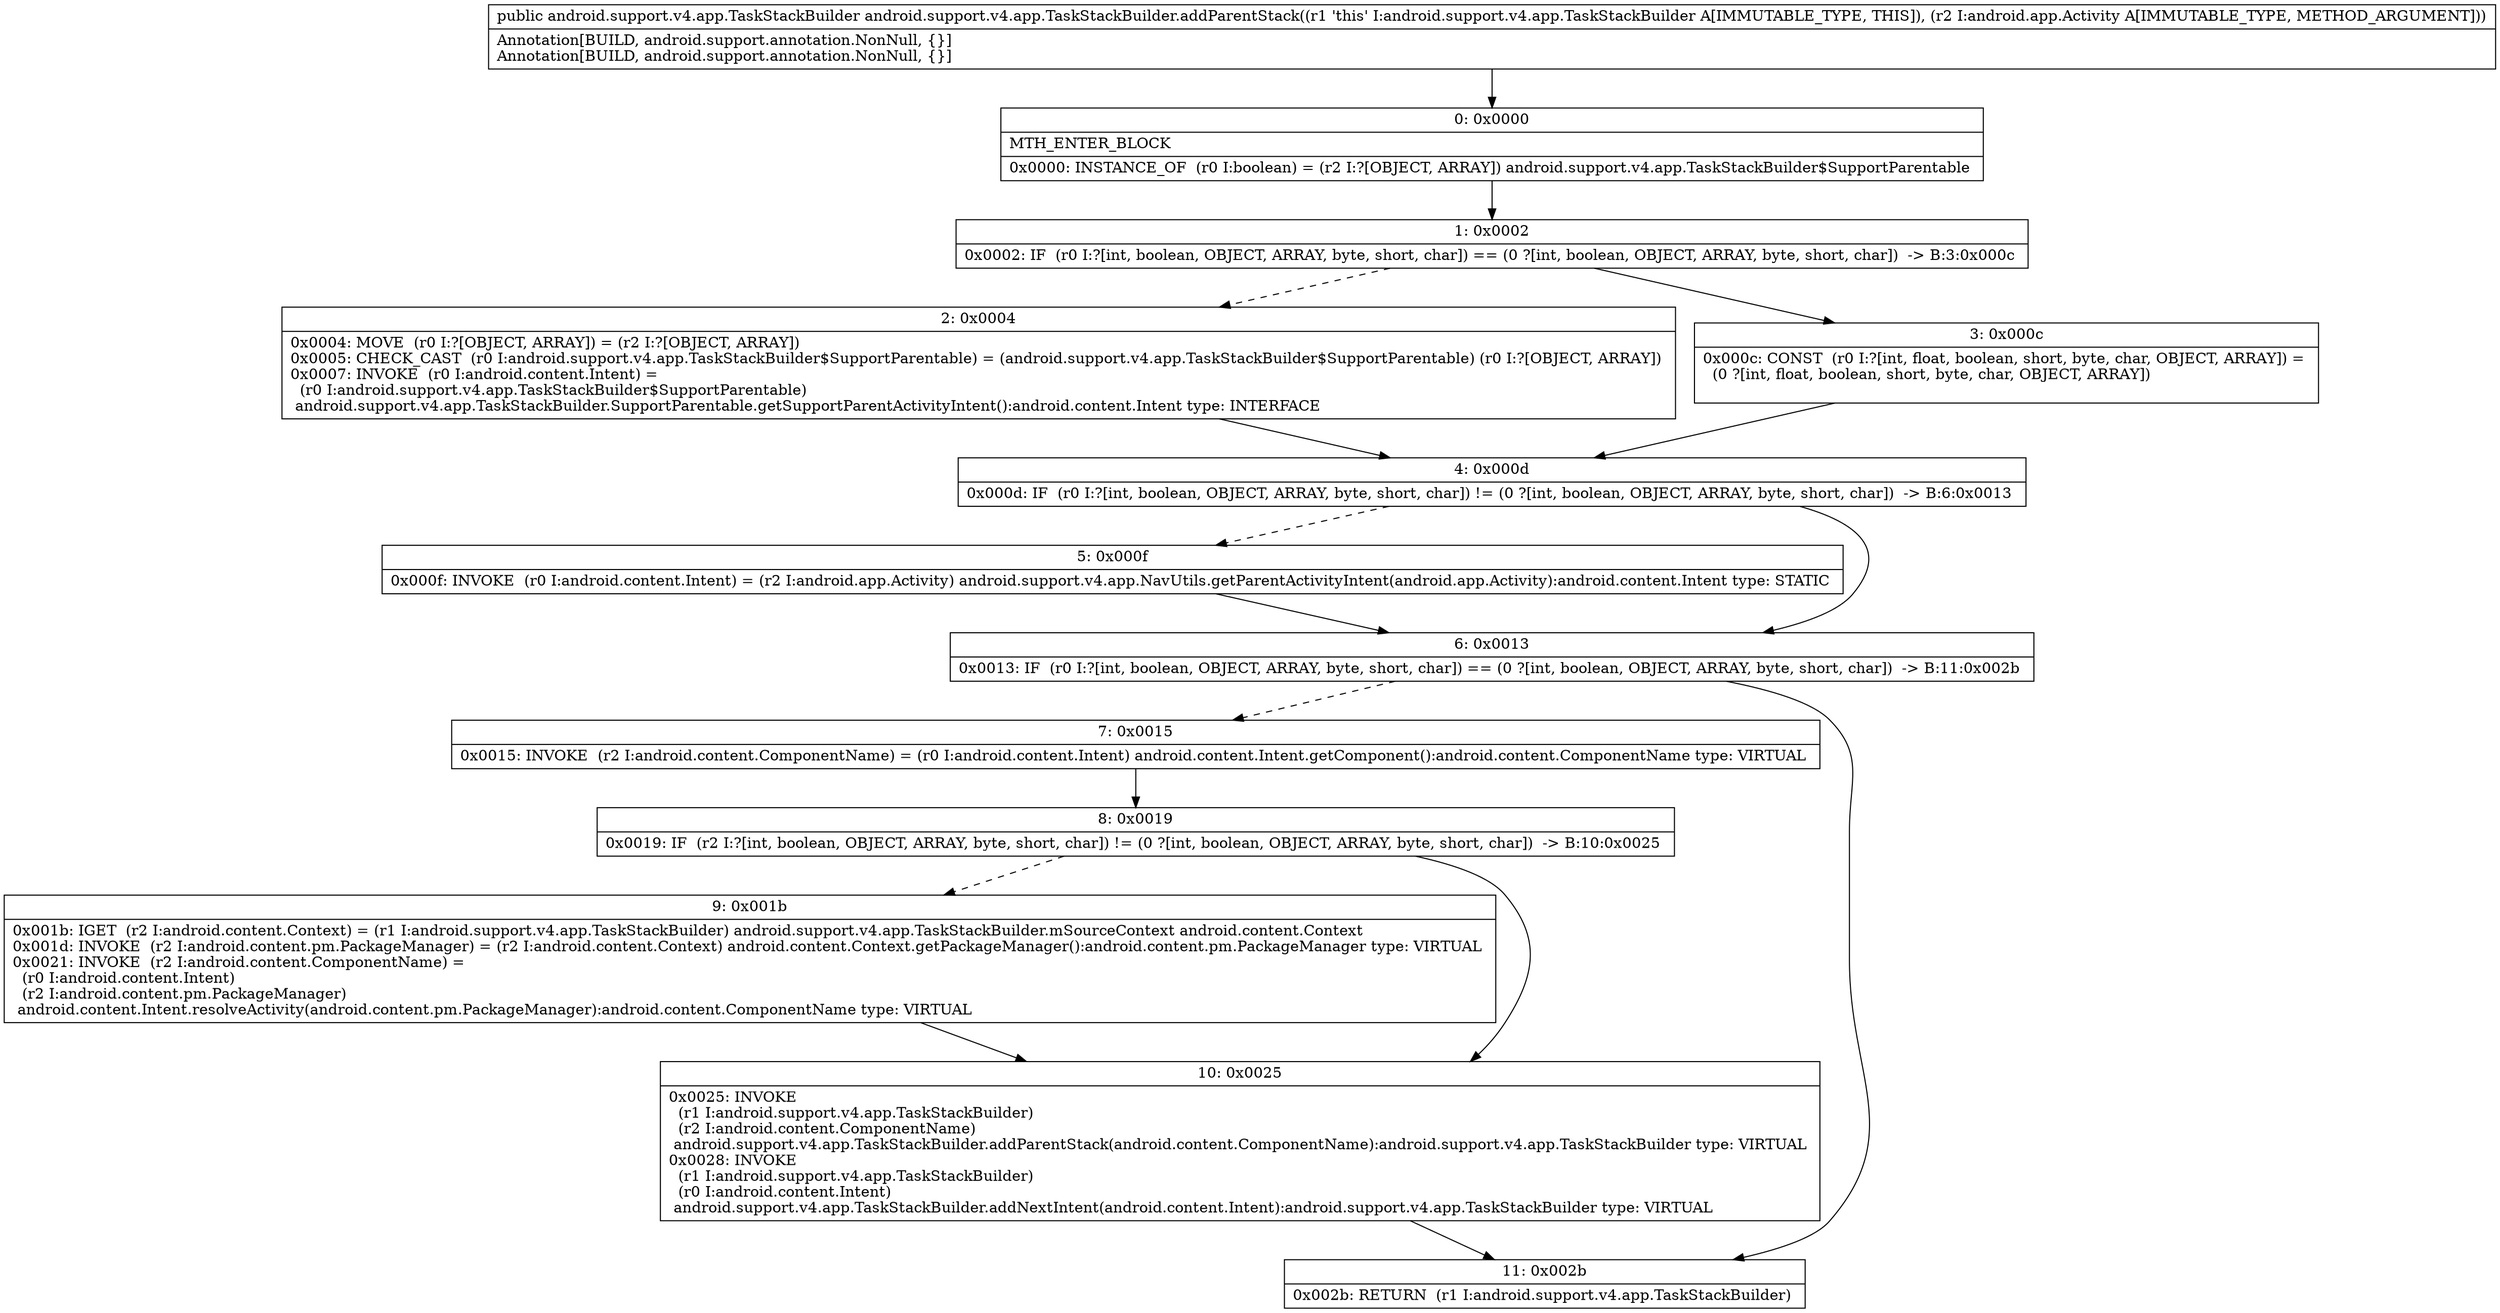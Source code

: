digraph "CFG forandroid.support.v4.app.TaskStackBuilder.addParentStack(Landroid\/app\/Activity;)Landroid\/support\/v4\/app\/TaskStackBuilder;" {
Node_0 [shape=record,label="{0\:\ 0x0000|MTH_ENTER_BLOCK\l|0x0000: INSTANCE_OF  (r0 I:boolean) = (r2 I:?[OBJECT, ARRAY]) android.support.v4.app.TaskStackBuilder$SupportParentable \l}"];
Node_1 [shape=record,label="{1\:\ 0x0002|0x0002: IF  (r0 I:?[int, boolean, OBJECT, ARRAY, byte, short, char]) == (0 ?[int, boolean, OBJECT, ARRAY, byte, short, char])  \-\> B:3:0x000c \l}"];
Node_2 [shape=record,label="{2\:\ 0x0004|0x0004: MOVE  (r0 I:?[OBJECT, ARRAY]) = (r2 I:?[OBJECT, ARRAY]) \l0x0005: CHECK_CAST  (r0 I:android.support.v4.app.TaskStackBuilder$SupportParentable) = (android.support.v4.app.TaskStackBuilder$SupportParentable) (r0 I:?[OBJECT, ARRAY]) \l0x0007: INVOKE  (r0 I:android.content.Intent) = \l  (r0 I:android.support.v4.app.TaskStackBuilder$SupportParentable)\l android.support.v4.app.TaskStackBuilder.SupportParentable.getSupportParentActivityIntent():android.content.Intent type: INTERFACE \l}"];
Node_3 [shape=record,label="{3\:\ 0x000c|0x000c: CONST  (r0 I:?[int, float, boolean, short, byte, char, OBJECT, ARRAY]) = \l  (0 ?[int, float, boolean, short, byte, char, OBJECT, ARRAY])\l \l}"];
Node_4 [shape=record,label="{4\:\ 0x000d|0x000d: IF  (r0 I:?[int, boolean, OBJECT, ARRAY, byte, short, char]) != (0 ?[int, boolean, OBJECT, ARRAY, byte, short, char])  \-\> B:6:0x0013 \l}"];
Node_5 [shape=record,label="{5\:\ 0x000f|0x000f: INVOKE  (r0 I:android.content.Intent) = (r2 I:android.app.Activity) android.support.v4.app.NavUtils.getParentActivityIntent(android.app.Activity):android.content.Intent type: STATIC \l}"];
Node_6 [shape=record,label="{6\:\ 0x0013|0x0013: IF  (r0 I:?[int, boolean, OBJECT, ARRAY, byte, short, char]) == (0 ?[int, boolean, OBJECT, ARRAY, byte, short, char])  \-\> B:11:0x002b \l}"];
Node_7 [shape=record,label="{7\:\ 0x0015|0x0015: INVOKE  (r2 I:android.content.ComponentName) = (r0 I:android.content.Intent) android.content.Intent.getComponent():android.content.ComponentName type: VIRTUAL \l}"];
Node_8 [shape=record,label="{8\:\ 0x0019|0x0019: IF  (r2 I:?[int, boolean, OBJECT, ARRAY, byte, short, char]) != (0 ?[int, boolean, OBJECT, ARRAY, byte, short, char])  \-\> B:10:0x0025 \l}"];
Node_9 [shape=record,label="{9\:\ 0x001b|0x001b: IGET  (r2 I:android.content.Context) = (r1 I:android.support.v4.app.TaskStackBuilder) android.support.v4.app.TaskStackBuilder.mSourceContext android.content.Context \l0x001d: INVOKE  (r2 I:android.content.pm.PackageManager) = (r2 I:android.content.Context) android.content.Context.getPackageManager():android.content.pm.PackageManager type: VIRTUAL \l0x0021: INVOKE  (r2 I:android.content.ComponentName) = \l  (r0 I:android.content.Intent)\l  (r2 I:android.content.pm.PackageManager)\l android.content.Intent.resolveActivity(android.content.pm.PackageManager):android.content.ComponentName type: VIRTUAL \l}"];
Node_10 [shape=record,label="{10\:\ 0x0025|0x0025: INVOKE  \l  (r1 I:android.support.v4.app.TaskStackBuilder)\l  (r2 I:android.content.ComponentName)\l android.support.v4.app.TaskStackBuilder.addParentStack(android.content.ComponentName):android.support.v4.app.TaskStackBuilder type: VIRTUAL \l0x0028: INVOKE  \l  (r1 I:android.support.v4.app.TaskStackBuilder)\l  (r0 I:android.content.Intent)\l android.support.v4.app.TaskStackBuilder.addNextIntent(android.content.Intent):android.support.v4.app.TaskStackBuilder type: VIRTUAL \l}"];
Node_11 [shape=record,label="{11\:\ 0x002b|0x002b: RETURN  (r1 I:android.support.v4.app.TaskStackBuilder) \l}"];
MethodNode[shape=record,label="{public android.support.v4.app.TaskStackBuilder android.support.v4.app.TaskStackBuilder.addParentStack((r1 'this' I:android.support.v4.app.TaskStackBuilder A[IMMUTABLE_TYPE, THIS]), (r2 I:android.app.Activity A[IMMUTABLE_TYPE, METHOD_ARGUMENT]))  | Annotation[BUILD, android.support.annotation.NonNull, \{\}]\lAnnotation[BUILD, android.support.annotation.NonNull, \{\}]\l}"];
MethodNode -> Node_0;
Node_0 -> Node_1;
Node_1 -> Node_2[style=dashed];
Node_1 -> Node_3;
Node_2 -> Node_4;
Node_3 -> Node_4;
Node_4 -> Node_5[style=dashed];
Node_4 -> Node_6;
Node_5 -> Node_6;
Node_6 -> Node_7[style=dashed];
Node_6 -> Node_11;
Node_7 -> Node_8;
Node_8 -> Node_9[style=dashed];
Node_8 -> Node_10;
Node_9 -> Node_10;
Node_10 -> Node_11;
}

